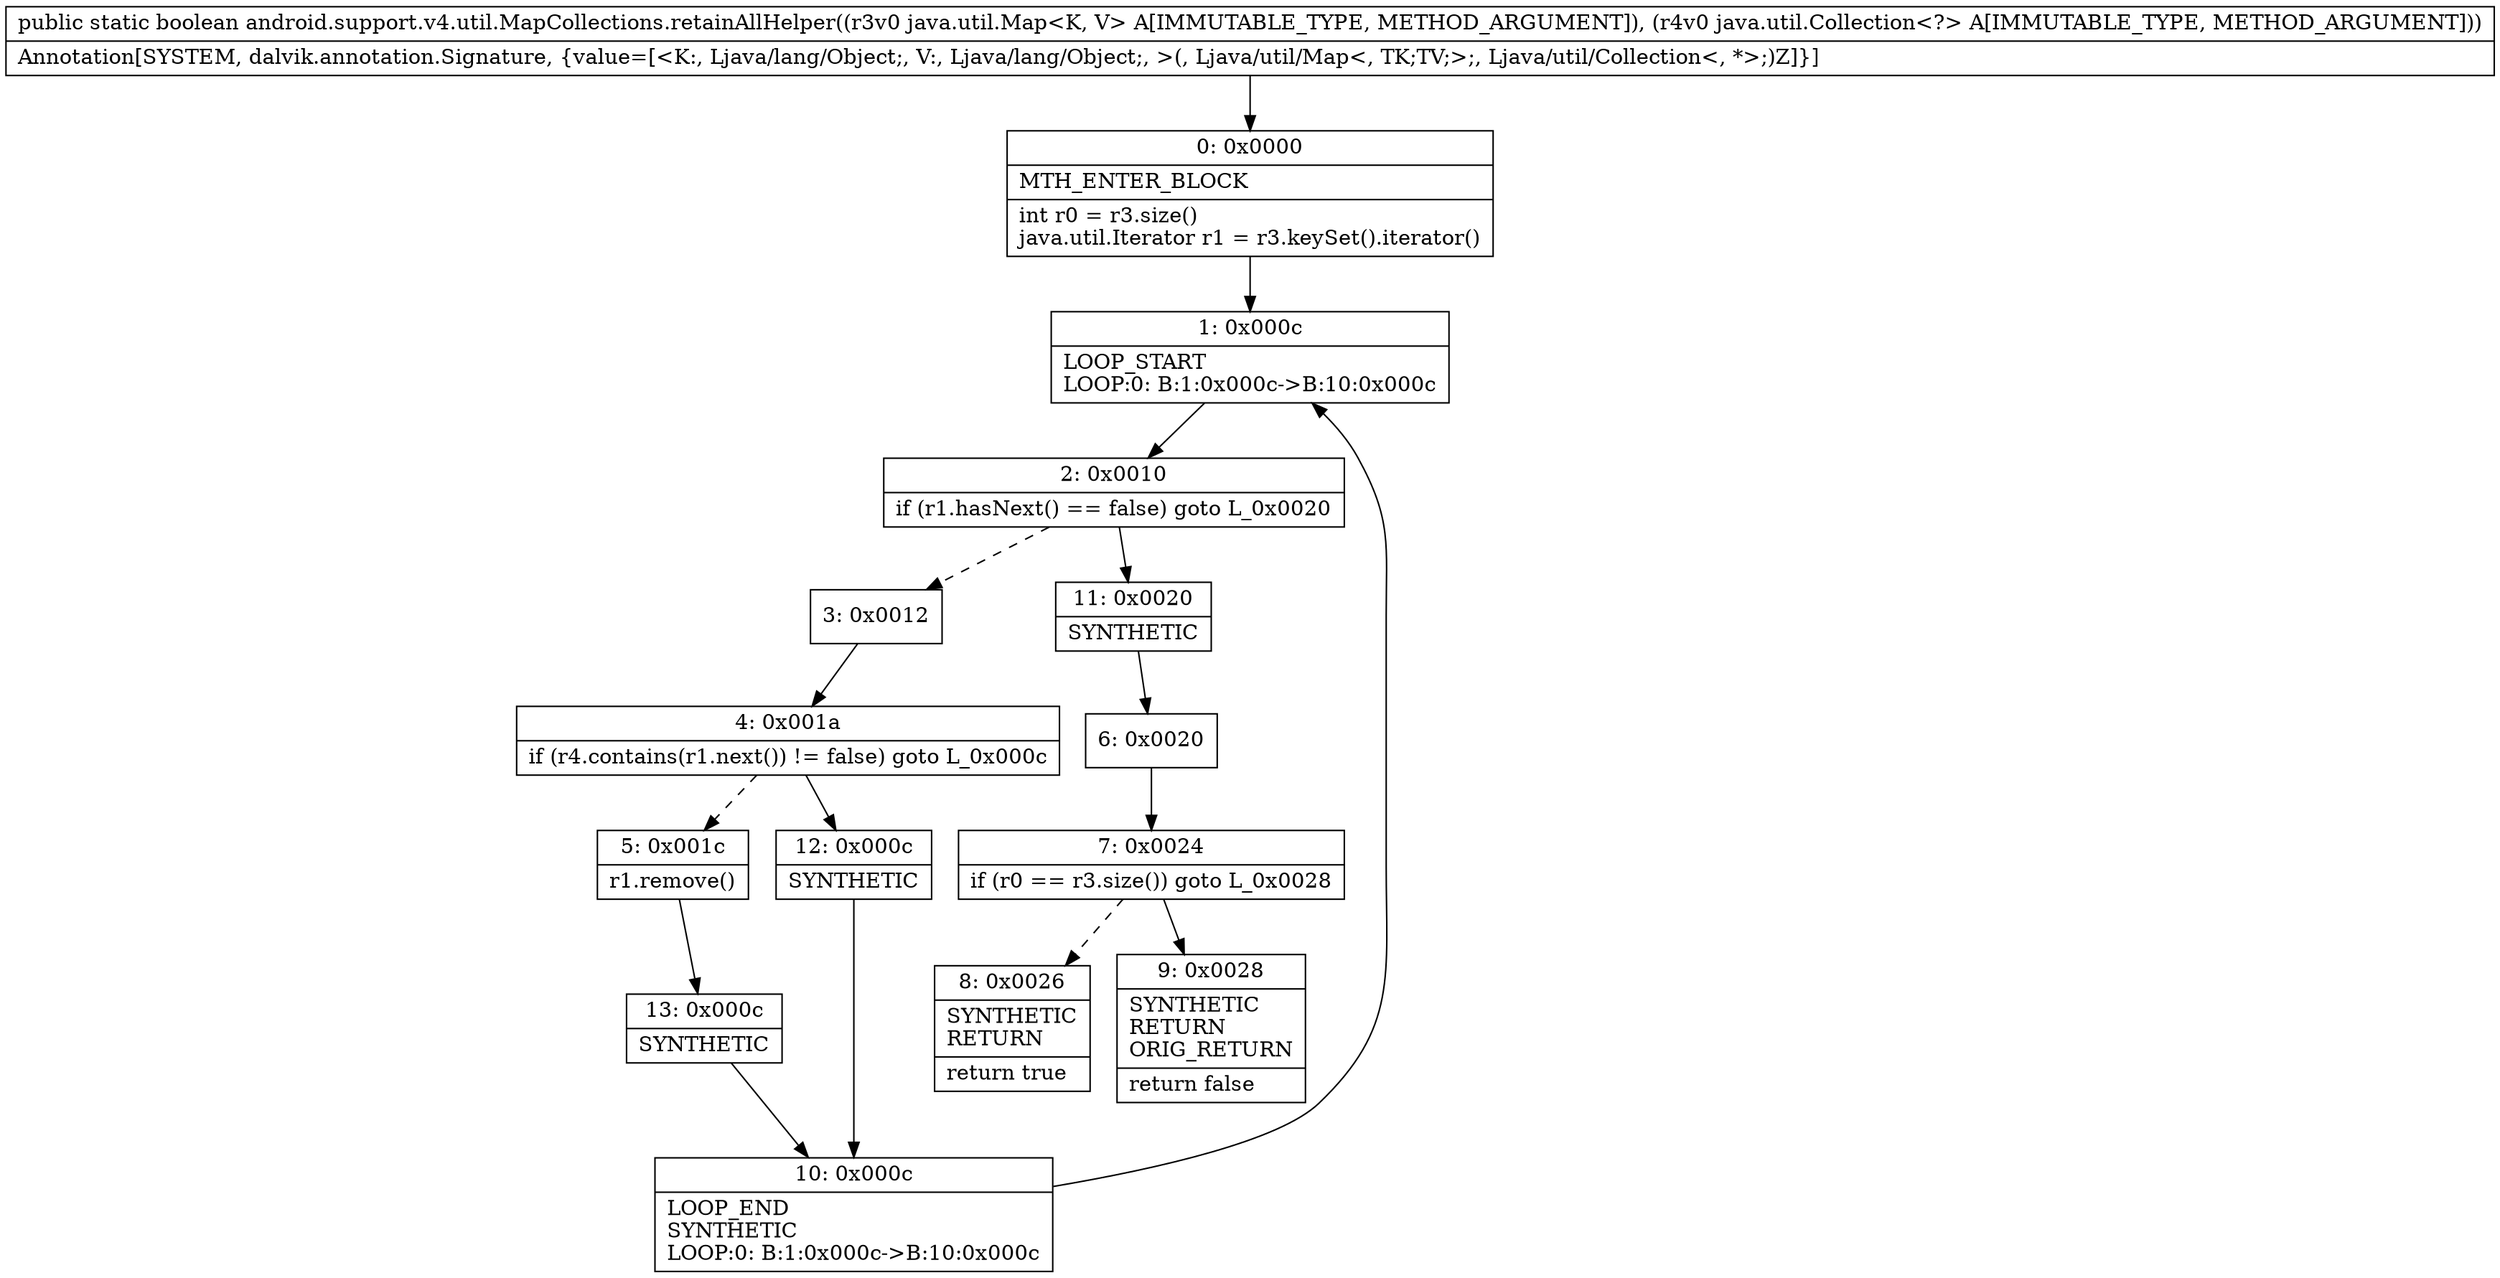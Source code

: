 digraph "CFG forandroid.support.v4.util.MapCollections.retainAllHelper(Ljava\/util\/Map;Ljava\/util\/Collection;)Z" {
Node_0 [shape=record,label="{0\:\ 0x0000|MTH_ENTER_BLOCK\l|int r0 = r3.size()\ljava.util.Iterator r1 = r3.keySet().iterator()\l}"];
Node_1 [shape=record,label="{1\:\ 0x000c|LOOP_START\lLOOP:0: B:1:0x000c\-\>B:10:0x000c\l}"];
Node_2 [shape=record,label="{2\:\ 0x0010|if (r1.hasNext() == false) goto L_0x0020\l}"];
Node_3 [shape=record,label="{3\:\ 0x0012}"];
Node_4 [shape=record,label="{4\:\ 0x001a|if (r4.contains(r1.next()) != false) goto L_0x000c\l}"];
Node_5 [shape=record,label="{5\:\ 0x001c|r1.remove()\l}"];
Node_6 [shape=record,label="{6\:\ 0x0020}"];
Node_7 [shape=record,label="{7\:\ 0x0024|if (r0 == r3.size()) goto L_0x0028\l}"];
Node_8 [shape=record,label="{8\:\ 0x0026|SYNTHETIC\lRETURN\l|return true\l}"];
Node_9 [shape=record,label="{9\:\ 0x0028|SYNTHETIC\lRETURN\lORIG_RETURN\l|return false\l}"];
Node_10 [shape=record,label="{10\:\ 0x000c|LOOP_END\lSYNTHETIC\lLOOP:0: B:1:0x000c\-\>B:10:0x000c\l}"];
Node_11 [shape=record,label="{11\:\ 0x0020|SYNTHETIC\l}"];
Node_12 [shape=record,label="{12\:\ 0x000c|SYNTHETIC\l}"];
Node_13 [shape=record,label="{13\:\ 0x000c|SYNTHETIC\l}"];
MethodNode[shape=record,label="{public static boolean android.support.v4.util.MapCollections.retainAllHelper((r3v0 java.util.Map\<K, V\> A[IMMUTABLE_TYPE, METHOD_ARGUMENT]), (r4v0 java.util.Collection\<?\> A[IMMUTABLE_TYPE, METHOD_ARGUMENT]))  | Annotation[SYSTEM, dalvik.annotation.Signature, \{value=[\<K:, Ljava\/lang\/Object;, V:, Ljava\/lang\/Object;, \>(, Ljava\/util\/Map\<, TK;TV;\>;, Ljava\/util\/Collection\<, *\>;)Z]\}]\l}"];
MethodNode -> Node_0;
Node_0 -> Node_1;
Node_1 -> Node_2;
Node_2 -> Node_3[style=dashed];
Node_2 -> Node_11;
Node_3 -> Node_4;
Node_4 -> Node_5[style=dashed];
Node_4 -> Node_12;
Node_5 -> Node_13;
Node_6 -> Node_7;
Node_7 -> Node_8[style=dashed];
Node_7 -> Node_9;
Node_10 -> Node_1;
Node_11 -> Node_6;
Node_12 -> Node_10;
Node_13 -> Node_10;
}

